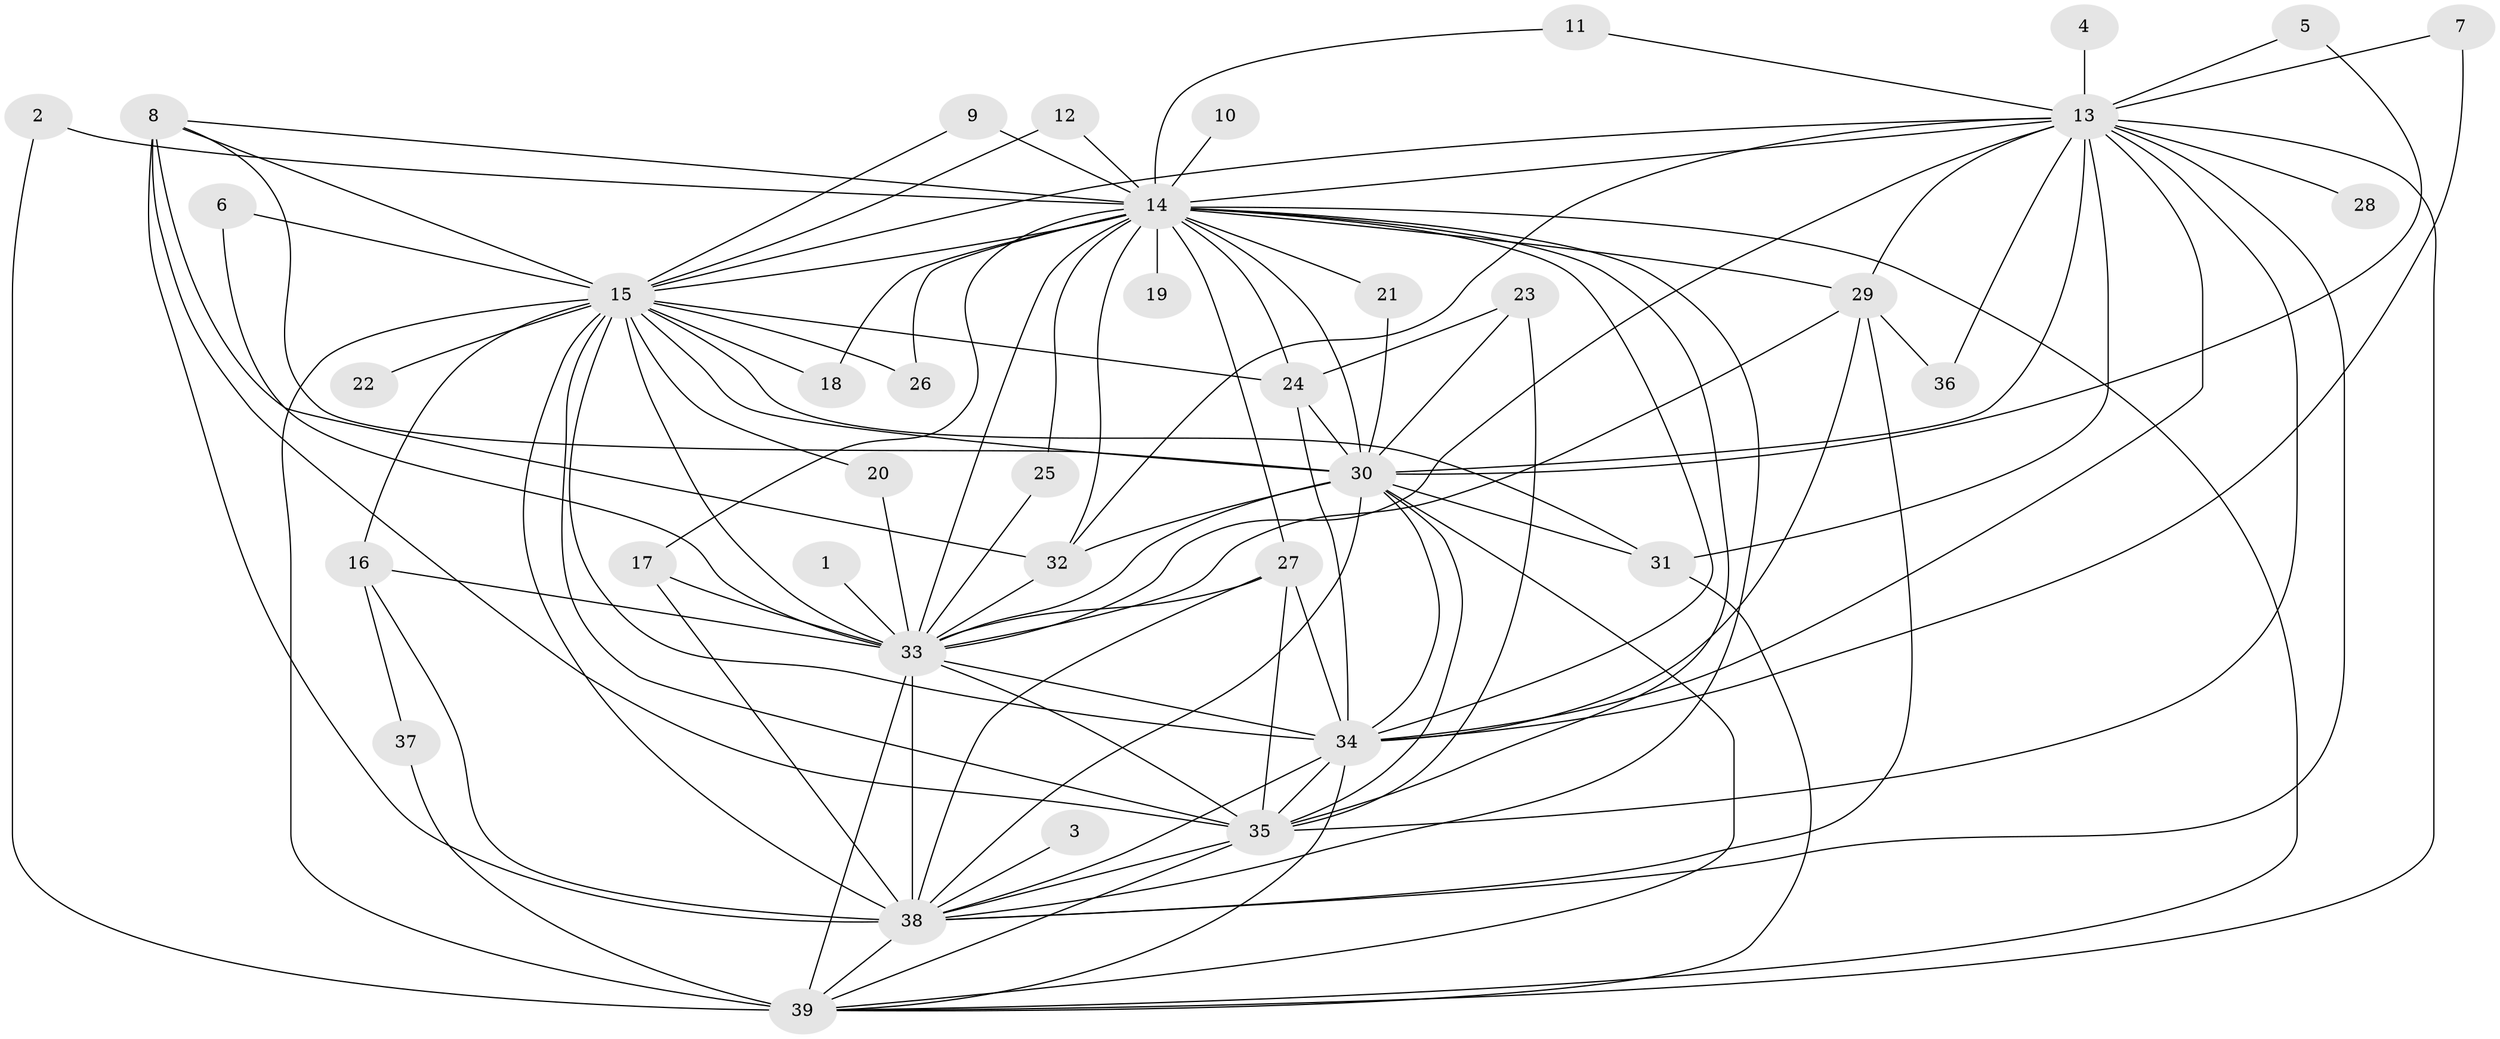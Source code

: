 // original degree distribution, {33: 0.01282051282051282, 14: 0.02564102564102564, 18: 0.038461538461538464, 23: 0.01282051282051282, 15: 0.01282051282051282, 16: 0.01282051282051282, 22: 0.01282051282051282, 2: 0.6282051282051282, 4: 0.07692307692307693, 9: 0.01282051282051282, 3: 0.1282051282051282, 5: 0.02564102564102564}
// Generated by graph-tools (version 1.1) at 2025/49/03/09/25 03:49:40]
// undirected, 39 vertices, 108 edges
graph export_dot {
graph [start="1"]
  node [color=gray90,style=filled];
  1;
  2;
  3;
  4;
  5;
  6;
  7;
  8;
  9;
  10;
  11;
  12;
  13;
  14;
  15;
  16;
  17;
  18;
  19;
  20;
  21;
  22;
  23;
  24;
  25;
  26;
  27;
  28;
  29;
  30;
  31;
  32;
  33;
  34;
  35;
  36;
  37;
  38;
  39;
  1 -- 33 [weight=1.0];
  2 -- 14 [weight=1.0];
  2 -- 39 [weight=1.0];
  3 -- 38 [weight=1.0];
  4 -- 13 [weight=1.0];
  5 -- 13 [weight=1.0];
  5 -- 30 [weight=1.0];
  6 -- 15 [weight=1.0];
  6 -- 33 [weight=1.0];
  7 -- 13 [weight=1.0];
  7 -- 34 [weight=1.0];
  8 -- 14 [weight=1.0];
  8 -- 15 [weight=1.0];
  8 -- 30 [weight=1.0];
  8 -- 32 [weight=1.0];
  8 -- 35 [weight=1.0];
  8 -- 38 [weight=2.0];
  9 -- 14 [weight=1.0];
  9 -- 15 [weight=1.0];
  10 -- 14 [weight=1.0];
  11 -- 13 [weight=1.0];
  11 -- 14 [weight=1.0];
  12 -- 14 [weight=1.0];
  12 -- 15 [weight=1.0];
  13 -- 14 [weight=2.0];
  13 -- 15 [weight=2.0];
  13 -- 28 [weight=1.0];
  13 -- 29 [weight=1.0];
  13 -- 30 [weight=1.0];
  13 -- 31 [weight=1.0];
  13 -- 32 [weight=1.0];
  13 -- 33 [weight=1.0];
  13 -- 34 [weight=1.0];
  13 -- 35 [weight=3.0];
  13 -- 36 [weight=1.0];
  13 -- 38 [weight=1.0];
  13 -- 39 [weight=1.0];
  14 -- 15 [weight=3.0];
  14 -- 17 [weight=1.0];
  14 -- 18 [weight=1.0];
  14 -- 19 [weight=2.0];
  14 -- 21 [weight=1.0];
  14 -- 24 [weight=1.0];
  14 -- 25 [weight=1.0];
  14 -- 26 [weight=1.0];
  14 -- 27 [weight=1.0];
  14 -- 29 [weight=1.0];
  14 -- 30 [weight=2.0];
  14 -- 32 [weight=1.0];
  14 -- 33 [weight=1.0];
  14 -- 34 [weight=2.0];
  14 -- 35 [weight=1.0];
  14 -- 38 [weight=1.0];
  14 -- 39 [weight=1.0];
  15 -- 16 [weight=1.0];
  15 -- 18 [weight=1.0];
  15 -- 20 [weight=1.0];
  15 -- 22 [weight=2.0];
  15 -- 24 [weight=1.0];
  15 -- 26 [weight=1.0];
  15 -- 30 [weight=3.0];
  15 -- 31 [weight=1.0];
  15 -- 33 [weight=2.0];
  15 -- 34 [weight=3.0];
  15 -- 35 [weight=2.0];
  15 -- 38 [weight=2.0];
  15 -- 39 [weight=4.0];
  16 -- 33 [weight=1.0];
  16 -- 37 [weight=1.0];
  16 -- 38 [weight=1.0];
  17 -- 33 [weight=1.0];
  17 -- 38 [weight=1.0];
  20 -- 33 [weight=1.0];
  21 -- 30 [weight=1.0];
  23 -- 24 [weight=1.0];
  23 -- 30 [weight=1.0];
  23 -- 35 [weight=1.0];
  24 -- 30 [weight=1.0];
  24 -- 34 [weight=1.0];
  25 -- 33 [weight=1.0];
  27 -- 33 [weight=2.0];
  27 -- 34 [weight=1.0];
  27 -- 35 [weight=1.0];
  27 -- 38 [weight=1.0];
  29 -- 33 [weight=1.0];
  29 -- 34 [weight=1.0];
  29 -- 36 [weight=1.0];
  29 -- 38 [weight=1.0];
  30 -- 31 [weight=1.0];
  30 -- 32 [weight=1.0];
  30 -- 33 [weight=1.0];
  30 -- 34 [weight=1.0];
  30 -- 35 [weight=1.0];
  30 -- 38 [weight=1.0];
  30 -- 39 [weight=1.0];
  31 -- 39 [weight=1.0];
  32 -- 33 [weight=1.0];
  33 -- 34 [weight=2.0];
  33 -- 35 [weight=1.0];
  33 -- 38 [weight=2.0];
  33 -- 39 [weight=1.0];
  34 -- 35 [weight=1.0];
  34 -- 38 [weight=1.0];
  34 -- 39 [weight=1.0];
  35 -- 38 [weight=1.0];
  35 -- 39 [weight=1.0];
  37 -- 39 [weight=1.0];
  38 -- 39 [weight=1.0];
}
